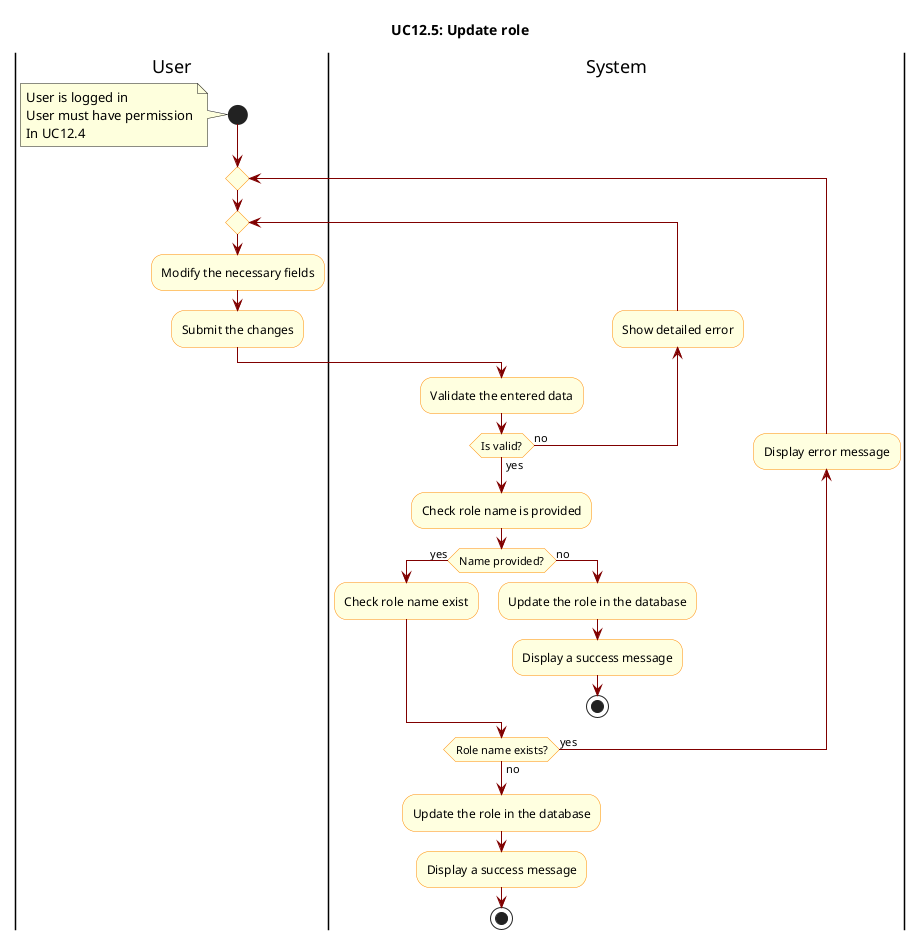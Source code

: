 @startuml

skinparam ActivityBackgroundColor LightYellow
skinparam ActivityBorderColor DarkOrange
skinparam ArrowColor Maroon

title UC12.5: Update role

|User|
start
note left
    User is logged in  
    User must have permission
    In UC12.4
end note


repeat
    repeat 
        |User|
        :Modify the necessary fields;
        :Submit the changes;

        |System|
        :Validate the entered data;

        backward :Show detailed error;
    repeat while(Is valid?) is(no) not(yes)

    :Check role name is provided;
    if(Name provided?) then (yes)
        :Check role name exist;
    else(no)
        :Update the role in the database;
        :Display a success message;
        stop
    endif

    backward :Display error message;
repeat while(Role name exists?) is(yes) not(no)

:Update the role in the database;
:Display a success message;
stop


@enduml

